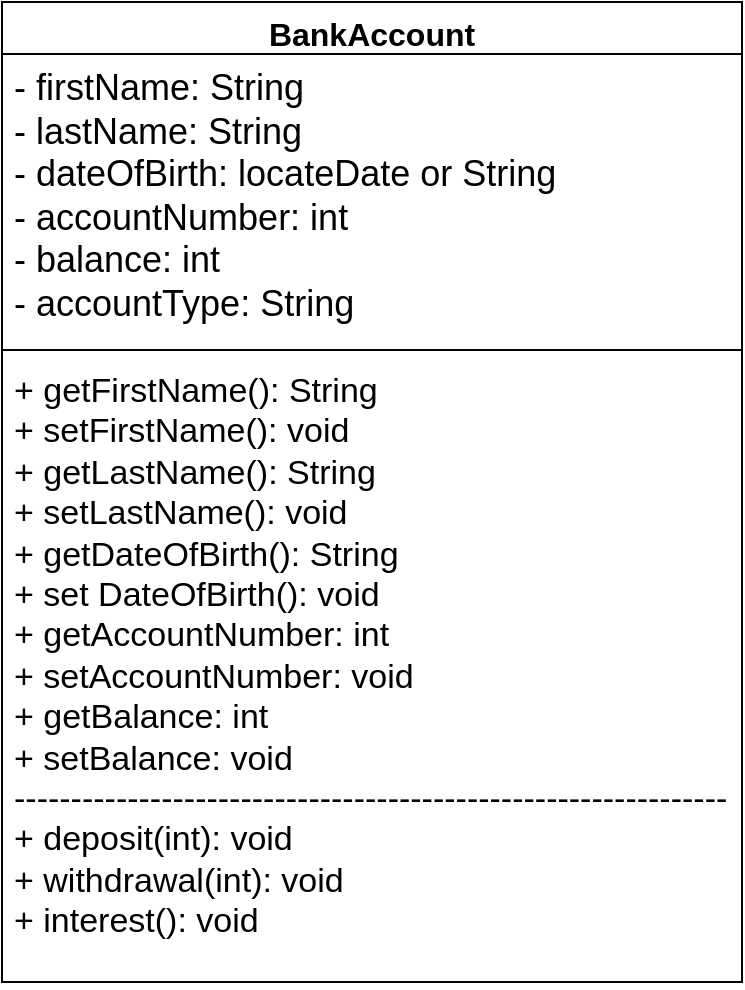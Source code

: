 <mxfile version="23.1.1" type="github">
  <diagram name="Page-1" id="XLOUNeaLsx4_dOywKiJr">
    <mxGraphModel dx="533" dy="360" grid="1" gridSize="10" guides="1" tooltips="1" connect="1" arrows="1" fold="1" page="1" pageScale="1" pageWidth="827" pageHeight="1169" math="0" shadow="0">
      <root>
        <mxCell id="0" />
        <mxCell id="1" parent="0" />
        <mxCell id="-B4neHWn0Ctnw08VZMBP-1" value="&lt;font style=&quot;font-size: 16px;&quot;&gt;BankAccount&lt;/font&gt;" style="swimlane;fontStyle=1;align=center;verticalAlign=top;childLayout=stackLayout;horizontal=1;startSize=26;horizontalStack=0;resizeParent=1;resizeParentMax=0;resizeLast=0;collapsible=1;marginBottom=0;whiteSpace=wrap;html=1;" vertex="1" parent="1">
          <mxGeometry x="230" y="130" width="370" height="490" as="geometry" />
        </mxCell>
        <mxCell id="-B4neHWn0Ctnw08VZMBP-2" value="&lt;font style=&quot;font-size: 18px;&quot;&gt;- firstName: String&lt;br&gt;- lastName: String&lt;br&gt;- dateOfBirth: locateDate or String&lt;br&gt;- accountNumber: int&lt;br&gt;- balance: int&lt;br&gt;- accountType: String&lt;br&gt;&lt;/font&gt;" style="text;strokeColor=none;fillColor=none;align=left;verticalAlign=top;spacingLeft=4;spacingRight=4;overflow=hidden;rotatable=0;points=[[0,0.5],[1,0.5]];portConstraint=eastwest;whiteSpace=wrap;html=1;" vertex="1" parent="-B4neHWn0Ctnw08VZMBP-1">
          <mxGeometry y="26" width="370" height="144" as="geometry" />
        </mxCell>
        <mxCell id="-B4neHWn0Ctnw08VZMBP-3" value="" style="line;strokeWidth=1;fillColor=none;align=left;verticalAlign=middle;spacingTop=-1;spacingLeft=3;spacingRight=3;rotatable=0;labelPosition=right;points=[];portConstraint=eastwest;strokeColor=inherit;" vertex="1" parent="-B4neHWn0Ctnw08VZMBP-1">
          <mxGeometry y="170" width="370" height="8" as="geometry" />
        </mxCell>
        <mxCell id="-B4neHWn0Ctnw08VZMBP-4" value="&lt;font style=&quot;font-size: 17px;&quot;&gt;+ getFirstName(): String&lt;br&gt;+ setFirstName(): void&lt;br&gt;+ getLastName(): String&lt;br&gt;+ setLastName(): void&lt;br&gt;+ getDateOfBirth(): String&lt;br&gt;+ set DateOfBirth(): void&lt;br&gt;+ getAccountNumber: int&lt;br&gt;+ setAccountNumber: void&lt;br&gt;+ getBalance: int&lt;br&gt;+ setBalance: void&lt;br&gt;---------------------------------------------------------------&lt;br&gt;+ deposit(int): void&lt;br&gt;+ withdrawal(int): void&lt;br&gt;+ interest(): void&lt;br&gt;&lt;br&gt;&lt;br&gt;&lt;/font&gt;" style="text;strokeColor=none;fillColor=none;align=left;verticalAlign=top;spacingLeft=4;spacingRight=4;overflow=hidden;rotatable=0;points=[[0,0.5],[1,0.5]];portConstraint=eastwest;whiteSpace=wrap;html=1;" vertex="1" parent="-B4neHWn0Ctnw08VZMBP-1">
          <mxGeometry y="178" width="370" height="312" as="geometry" />
        </mxCell>
      </root>
    </mxGraphModel>
  </diagram>
</mxfile>

